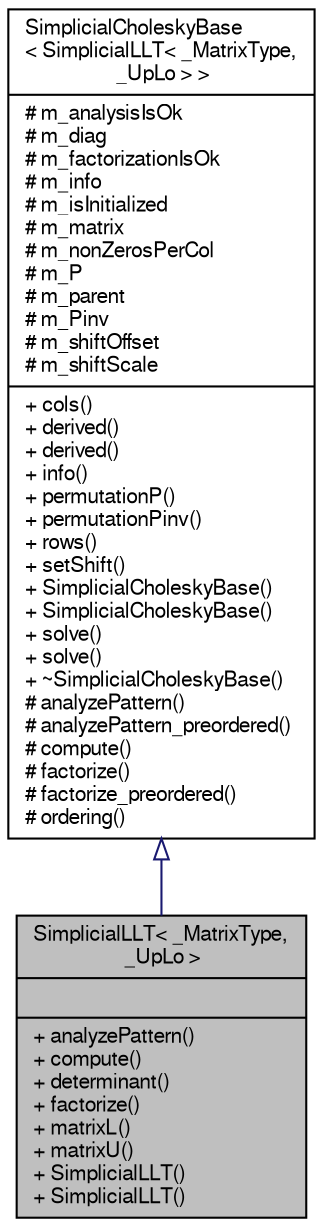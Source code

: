 digraph "SimplicialLLT&lt; _MatrixType, _UpLo &gt;"
{
  edge [fontname="FreeSans",fontsize="10",labelfontname="FreeSans",labelfontsize="10"];
  node [fontname="FreeSans",fontsize="10",shape=record];
  Node1 [label="{SimplicialLLT\< _MatrixType,\l _UpLo \>\n||+ analyzePattern()\l+ compute()\l+ determinant()\l+ factorize()\l+ matrixL()\l+ matrixU()\l+ SimplicialLLT()\l+ SimplicialLLT()\l}",height=0.2,width=0.4,color="black", fillcolor="grey75", style="filled" fontcolor="black"];
  Node2 -> Node1 [dir="back",color="midnightblue",fontsize="10",style="solid",arrowtail="onormal",fontname="FreeSans"];
  Node2 [label="{SimplicialCholeskyBase\l\< SimplicialLLT\< _MatrixType,\l _UpLo \> \>\n|# m_analysisIsOk\l# m_diag\l# m_factorizationIsOk\l# m_info\l# m_isInitialized\l# m_matrix\l# m_nonZerosPerCol\l# m_P\l# m_parent\l# m_Pinv\l# m_shiftOffset\l# m_shiftScale\l|+ cols()\l+ derived()\l+ derived()\l+ info()\l+ permutationP()\l+ permutationPinv()\l+ rows()\l+ setShift()\l+ SimplicialCholeskyBase()\l+ SimplicialCholeskyBase()\l+ solve()\l+ solve()\l+ ~SimplicialCholeskyBase()\l# analyzePattern()\l# analyzePattern_preordered()\l# compute()\l# factorize()\l# factorize_preordered()\l# ordering()\l}",height=0.2,width=0.4,color="black", fillcolor="white", style="filled",URL="$classEigen_1_1SimplicialCholeskyBase.html"];
}
